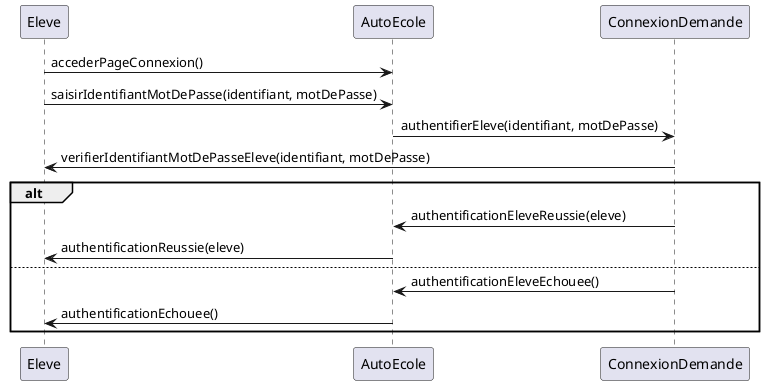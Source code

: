 @startuml
participant Eleve
participant AutoEcole
participant ConnexionDemande

Eleve->AutoEcole: accederPageConnexion()

Eleve->AutoEcole: saisirIdentifiantMotDePasse(identifiant, motDePasse)

AutoEcole->ConnexionDemande: authentifierEleve(identifiant, motDePasse)

ConnexionDemande->Eleve: verifierIdentifiantMotDePasseEleve(identifiant, motDePasse)

alt
    ConnexionDemande->AutoEcole: authentificationEleveReussie(eleve)
    AutoEcole->Eleve: authentificationReussie(eleve)
else
    ConnexionDemande->AutoEcole: authentificationEleveEchouee()
    AutoEcole->Eleve: authentificationEchouee()
end
@enduml